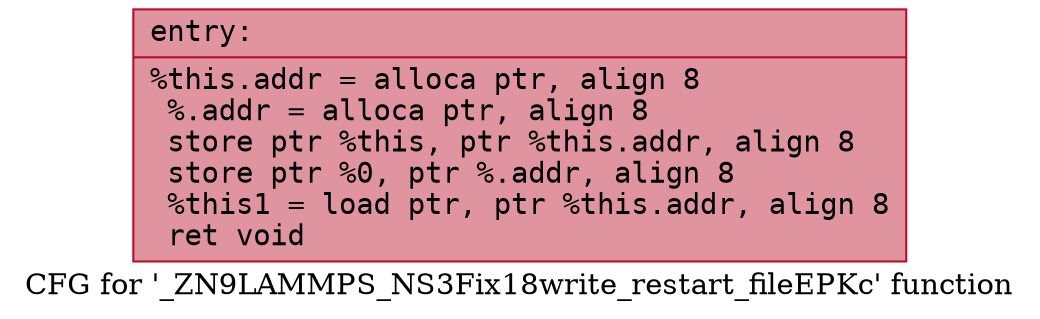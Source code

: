 digraph "CFG for '_ZN9LAMMPS_NS3Fix18write_restart_fileEPKc' function" {
	label="CFG for '_ZN9LAMMPS_NS3Fix18write_restart_fileEPKc' function";

	Node0x560f40d9aea0 [shape=record,color="#b70d28ff", style=filled, fillcolor="#b70d2870" fontname="Courier",label="{entry:\l|  %this.addr = alloca ptr, align 8\l  %.addr = alloca ptr, align 8\l  store ptr %this, ptr %this.addr, align 8\l  store ptr %0, ptr %.addr, align 8\l  %this1 = load ptr, ptr %this.addr, align 8\l  ret void\l}"];
}
